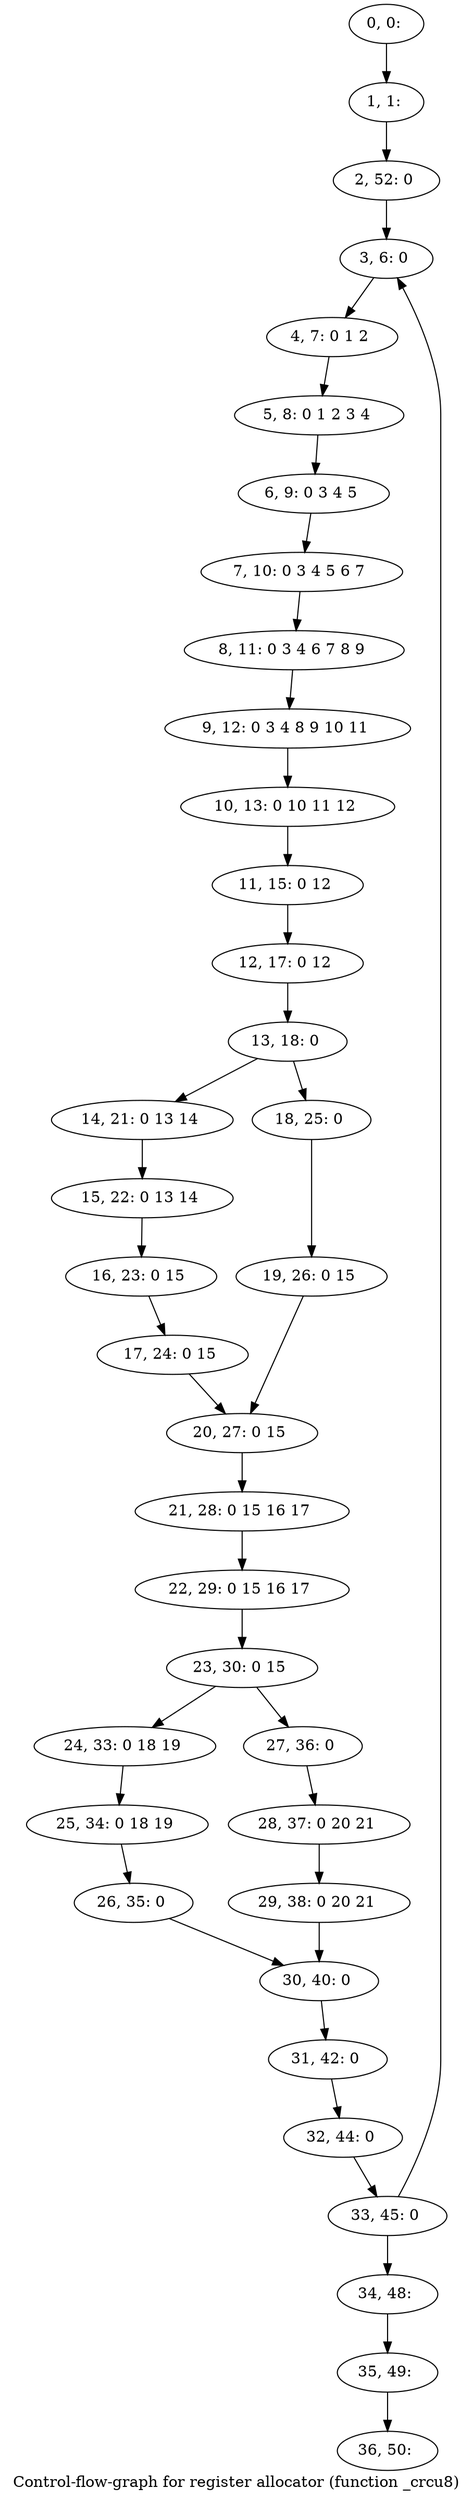 digraph G {
graph [label="Control-flow-graph for register allocator (function _crcu8)"]
0[label="0, 0: "];
1[label="1, 1: "];
2[label="2, 52: 0 "];
3[label="3, 6: 0 "];
4[label="4, 7: 0 1 2 "];
5[label="5, 8: 0 1 2 3 4 "];
6[label="6, 9: 0 3 4 5 "];
7[label="7, 10: 0 3 4 5 6 7 "];
8[label="8, 11: 0 3 4 6 7 8 9 "];
9[label="9, 12: 0 3 4 8 9 10 11 "];
10[label="10, 13: 0 10 11 12 "];
11[label="11, 15: 0 12 "];
12[label="12, 17: 0 12 "];
13[label="13, 18: 0 "];
14[label="14, 21: 0 13 14 "];
15[label="15, 22: 0 13 14 "];
16[label="16, 23: 0 15 "];
17[label="17, 24: 0 15 "];
18[label="18, 25: 0 "];
19[label="19, 26: 0 15 "];
20[label="20, 27: 0 15 "];
21[label="21, 28: 0 15 16 17 "];
22[label="22, 29: 0 15 16 17 "];
23[label="23, 30: 0 15 "];
24[label="24, 33: 0 18 19 "];
25[label="25, 34: 0 18 19 "];
26[label="26, 35: 0 "];
27[label="27, 36: 0 "];
28[label="28, 37: 0 20 21 "];
29[label="29, 38: 0 20 21 "];
30[label="30, 40: 0 "];
31[label="31, 42: 0 "];
32[label="32, 44: 0 "];
33[label="33, 45: 0 "];
34[label="34, 48: "];
35[label="35, 49: "];
36[label="36, 50: "];
0->1 ;
1->2 ;
2->3 ;
3->4 ;
4->5 ;
5->6 ;
6->7 ;
7->8 ;
8->9 ;
9->10 ;
10->11 ;
11->12 ;
12->13 ;
13->14 ;
13->18 ;
14->15 ;
15->16 ;
16->17 ;
17->20 ;
18->19 ;
19->20 ;
20->21 ;
21->22 ;
22->23 ;
23->24 ;
23->27 ;
24->25 ;
25->26 ;
26->30 ;
27->28 ;
28->29 ;
29->30 ;
30->31 ;
31->32 ;
32->33 ;
33->34 ;
33->3 ;
34->35 ;
35->36 ;
}
